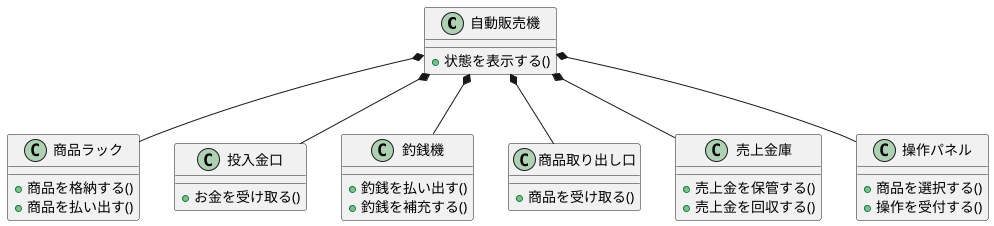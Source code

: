 @startuml
' 自動販売機のハードウェア構成をコンポジット集約で表現

class 自動販売機 {
    +状態を表示する()
}

class 商品ラック {
    +商品を格納する()
    +商品を払い出す()
}

class 投入金口 {
    +お金を受け取る()
}

class 釣銭機 {
    +釣銭を払い出す()
    +釣銭を補充する()
}

class 商品取り出し口 {
    +商品を受け取る()
}

class 売上金庫 {
    +売上金を保管する()
    +売上金を回収する()
}

class 操作パネル {
    +商品を選択する()
    +操作を受付する()
}

自動販売機 *-- 商品ラック
自動販売機 *-- 投入金口
自動販売機 *-- 釣銭機
自動販売機 *-- 商品取り出し口
自動販売機 *-- 売上金庫
自動販売機 *-- 操作パネル

@enduml